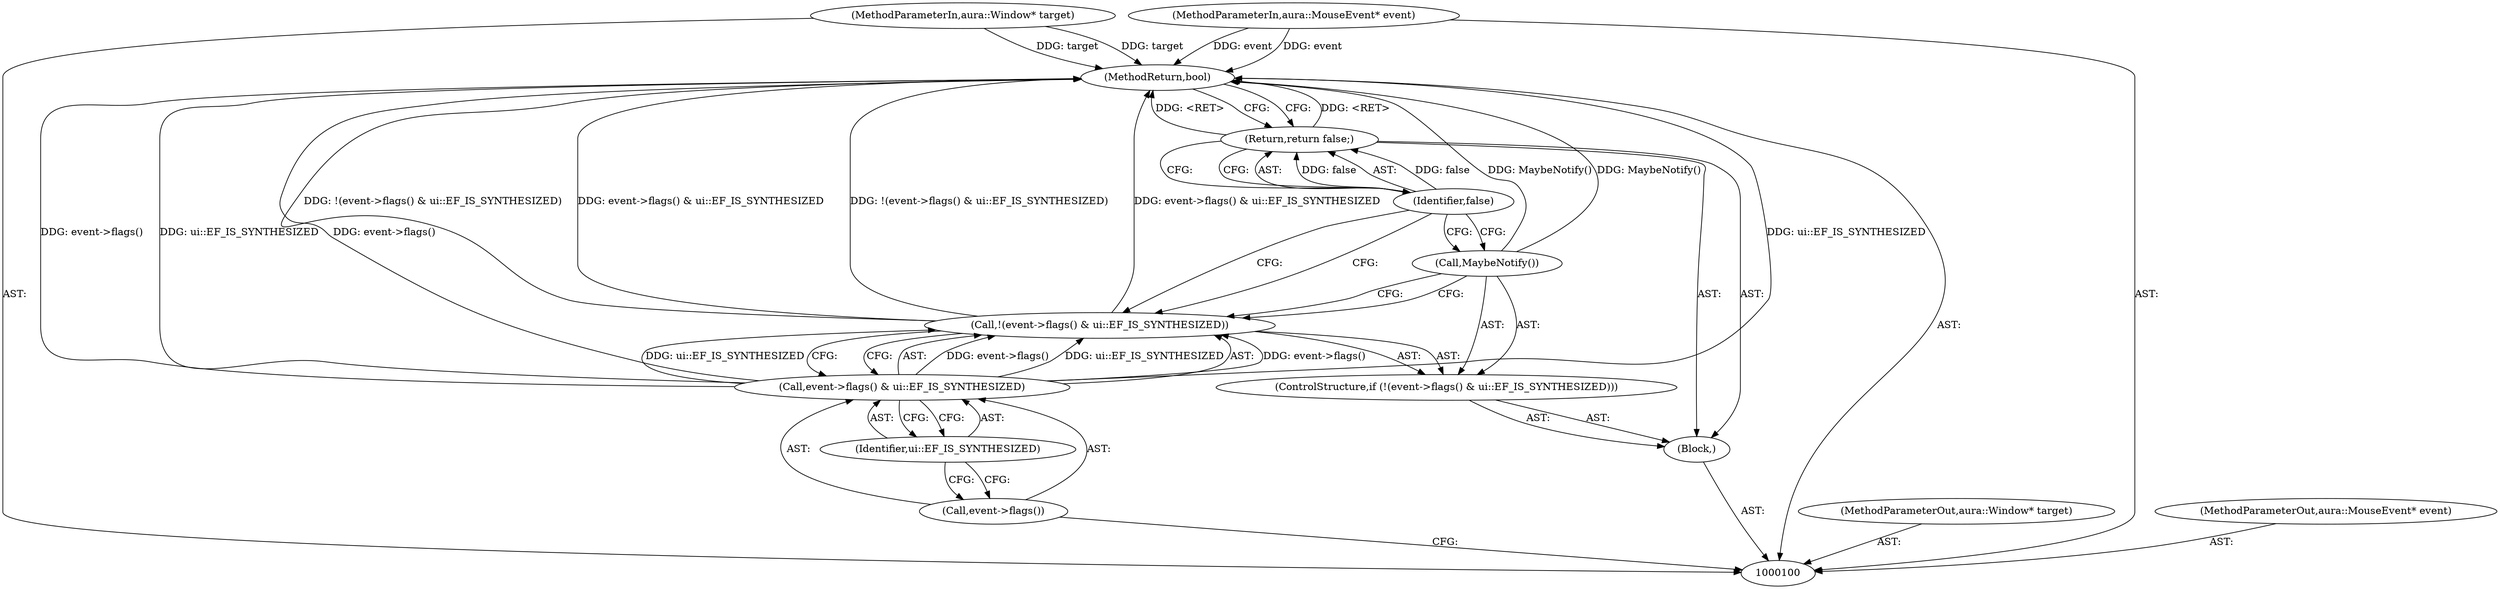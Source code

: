 digraph "0_Chrome_10b688f204a81d8447c83021624220607353552e_0" {
"1000112" [label="(MethodReturn,bool)"];
"1000101" [label="(MethodParameterIn,aura::Window* target)"];
"1000134" [label="(MethodParameterOut,aura::Window* target)"];
"1000102" [label="(MethodParameterIn,aura::MouseEvent* event)"];
"1000135" [label="(MethodParameterOut,aura::MouseEvent* event)"];
"1000103" [label="(Block,)"];
"1000104" [label="(ControlStructure,if (!(event->flags() & ui::EF_IS_SYNTHESIZED)))"];
"1000108" [label="(Identifier,ui::EF_IS_SYNTHESIZED)"];
"1000105" [label="(Call,!(event->flags() & ui::EF_IS_SYNTHESIZED))"];
"1000106" [label="(Call,event->flags() & ui::EF_IS_SYNTHESIZED)"];
"1000107" [label="(Call,event->flags())"];
"1000109" [label="(Call,MaybeNotify())"];
"1000111" [label="(Identifier,false)"];
"1000110" [label="(Return,return false;)"];
"1000112" -> "1000100"  [label="AST: "];
"1000112" -> "1000110"  [label="CFG: "];
"1000106" -> "1000112"  [label="DDG: ui::EF_IS_SYNTHESIZED"];
"1000106" -> "1000112"  [label="DDG: event->flags()"];
"1000105" -> "1000112"  [label="DDG: !(event->flags() & ui::EF_IS_SYNTHESIZED)"];
"1000105" -> "1000112"  [label="DDG: event->flags() & ui::EF_IS_SYNTHESIZED"];
"1000102" -> "1000112"  [label="DDG: event"];
"1000101" -> "1000112"  [label="DDG: target"];
"1000109" -> "1000112"  [label="DDG: MaybeNotify()"];
"1000110" -> "1000112"  [label="DDG: <RET>"];
"1000101" -> "1000100"  [label="AST: "];
"1000101" -> "1000112"  [label="DDG: target"];
"1000134" -> "1000100"  [label="AST: "];
"1000102" -> "1000100"  [label="AST: "];
"1000102" -> "1000112"  [label="DDG: event"];
"1000135" -> "1000100"  [label="AST: "];
"1000103" -> "1000100"  [label="AST: "];
"1000104" -> "1000103"  [label="AST: "];
"1000110" -> "1000103"  [label="AST: "];
"1000104" -> "1000103"  [label="AST: "];
"1000105" -> "1000104"  [label="AST: "];
"1000109" -> "1000104"  [label="AST: "];
"1000108" -> "1000106"  [label="AST: "];
"1000108" -> "1000107"  [label="CFG: "];
"1000106" -> "1000108"  [label="CFG: "];
"1000105" -> "1000104"  [label="AST: "];
"1000105" -> "1000106"  [label="CFG: "];
"1000106" -> "1000105"  [label="AST: "];
"1000109" -> "1000105"  [label="CFG: "];
"1000111" -> "1000105"  [label="CFG: "];
"1000105" -> "1000112"  [label="DDG: !(event->flags() & ui::EF_IS_SYNTHESIZED)"];
"1000105" -> "1000112"  [label="DDG: event->flags() & ui::EF_IS_SYNTHESIZED"];
"1000106" -> "1000105"  [label="DDG: event->flags()"];
"1000106" -> "1000105"  [label="DDG: ui::EF_IS_SYNTHESIZED"];
"1000106" -> "1000105"  [label="AST: "];
"1000106" -> "1000108"  [label="CFG: "];
"1000107" -> "1000106"  [label="AST: "];
"1000108" -> "1000106"  [label="AST: "];
"1000105" -> "1000106"  [label="CFG: "];
"1000106" -> "1000112"  [label="DDG: ui::EF_IS_SYNTHESIZED"];
"1000106" -> "1000112"  [label="DDG: event->flags()"];
"1000106" -> "1000105"  [label="DDG: event->flags()"];
"1000106" -> "1000105"  [label="DDG: ui::EF_IS_SYNTHESIZED"];
"1000107" -> "1000106"  [label="AST: "];
"1000107" -> "1000100"  [label="CFG: "];
"1000108" -> "1000107"  [label="CFG: "];
"1000109" -> "1000104"  [label="AST: "];
"1000109" -> "1000105"  [label="CFG: "];
"1000111" -> "1000109"  [label="CFG: "];
"1000109" -> "1000112"  [label="DDG: MaybeNotify()"];
"1000111" -> "1000110"  [label="AST: "];
"1000111" -> "1000109"  [label="CFG: "];
"1000111" -> "1000105"  [label="CFG: "];
"1000110" -> "1000111"  [label="CFG: "];
"1000111" -> "1000110"  [label="DDG: false"];
"1000110" -> "1000103"  [label="AST: "];
"1000110" -> "1000111"  [label="CFG: "];
"1000111" -> "1000110"  [label="AST: "];
"1000112" -> "1000110"  [label="CFG: "];
"1000110" -> "1000112"  [label="DDG: <RET>"];
"1000111" -> "1000110"  [label="DDG: false"];
}
